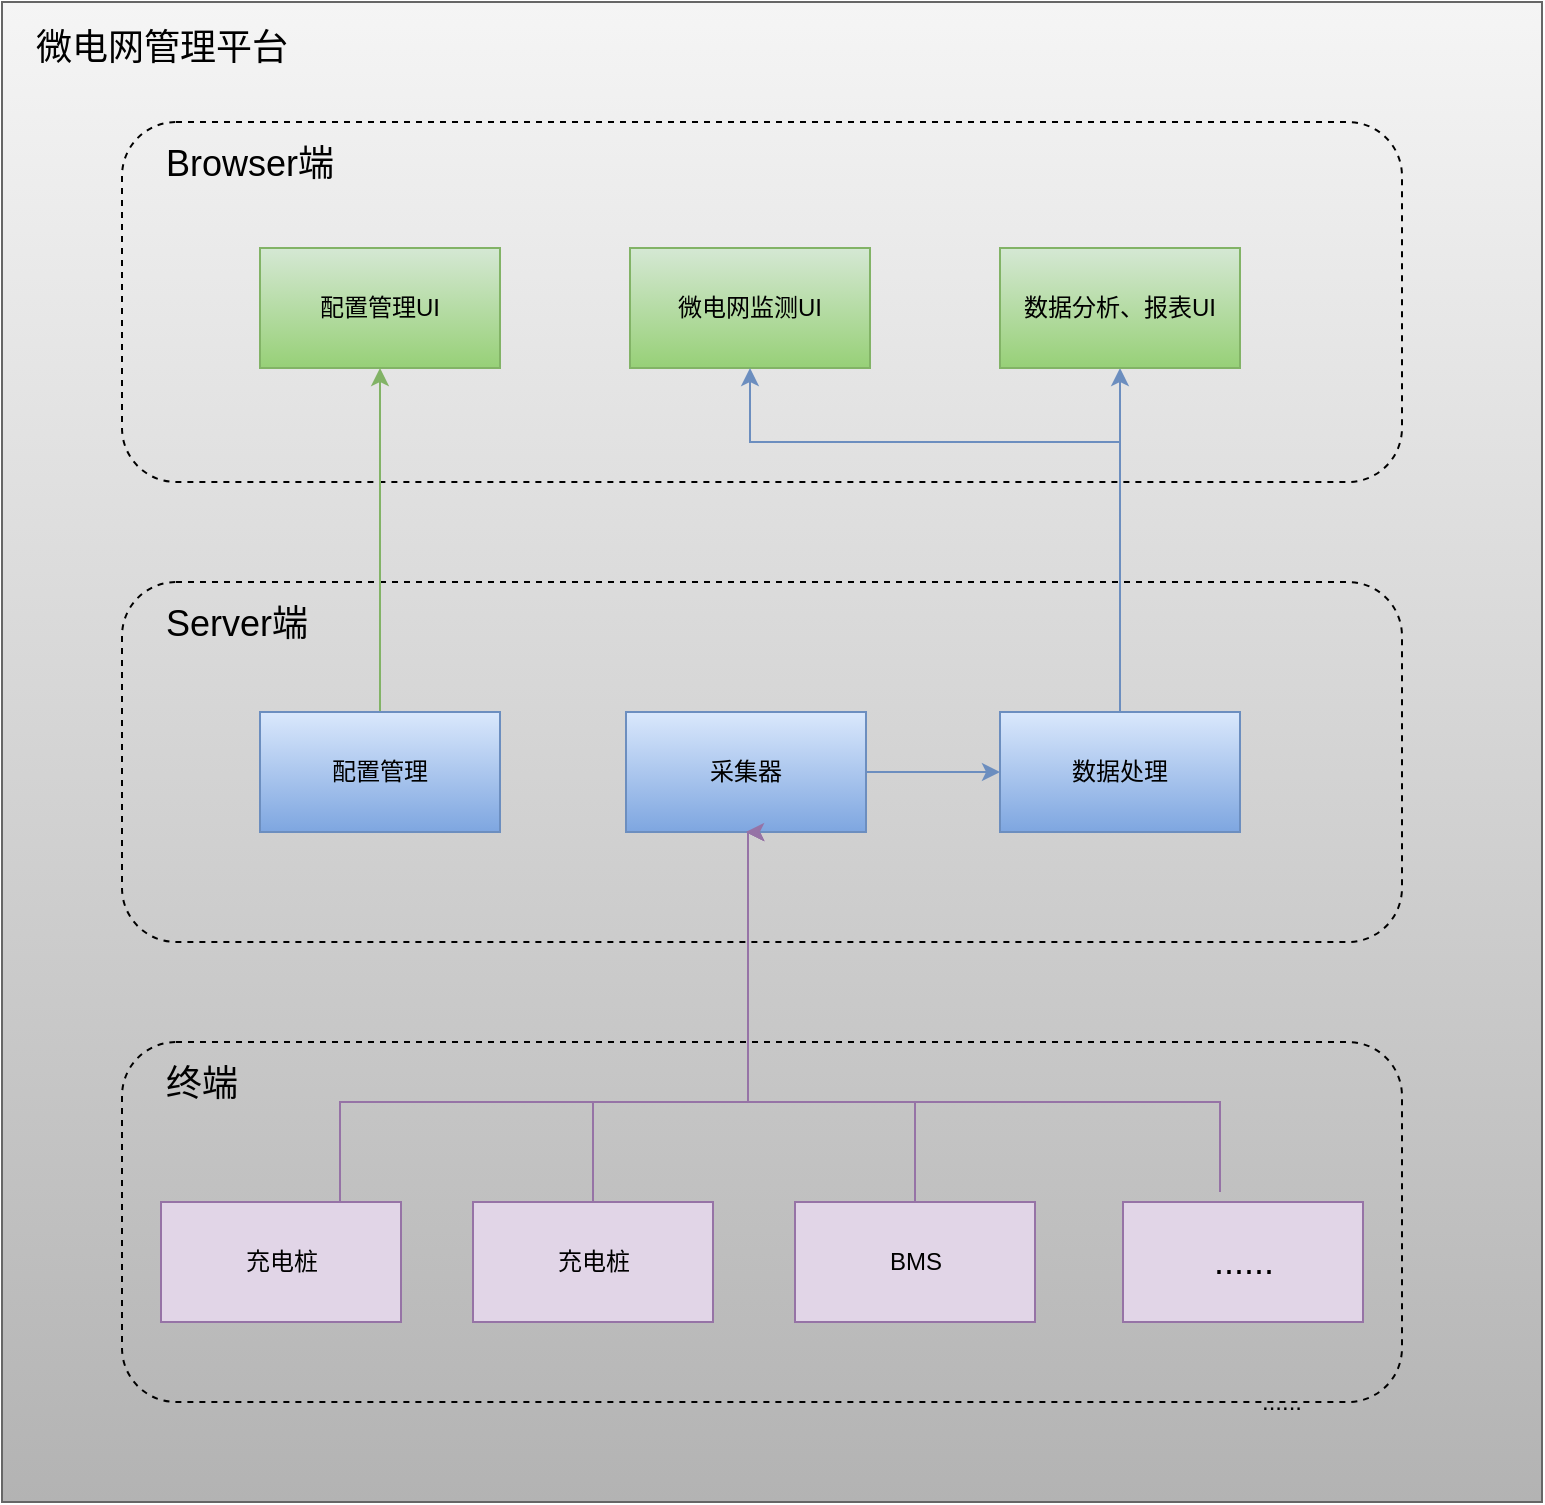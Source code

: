 <mxfile version="21.6.8" type="github">
  <diagram name="第 1 页" id="cHb1YN-oYYoYb4iAjXWB">
    <mxGraphModel dx="1426" dy="747" grid="1" gridSize="10" guides="1" tooltips="1" connect="1" arrows="1" fold="1" page="1" pageScale="1" pageWidth="827" pageHeight="1169" math="0" shadow="0">
      <root>
        <mxCell id="0" />
        <mxCell id="1" parent="0" />
        <mxCell id="2oPk_KFz5OO0q4OnI_3X-2" value="&amp;nbsp; &amp;nbsp;微电网管理平台" style="rounded=0;whiteSpace=wrap;html=1;fillColor=#f5f5f5;strokeColor=#666666;gradientColor=#b3b3b3;align=left;verticalAlign=top;fontSize=18;spacingTop=6;" vertex="1" parent="1">
          <mxGeometry x="40" y="30" width="770" height="750" as="geometry" />
        </mxCell>
        <mxCell id="Mm6SVChQ33-bJFCGCcxM-1" value="&amp;nbsp; &amp;nbsp; Browser端" style="rounded=1;whiteSpace=wrap;html=1;dashed=1;fillColor=none;align=left;verticalAlign=top;fontSize=18;spacingTop=4;" parent="1" vertex="1">
          <mxGeometry x="100" y="90" width="640" height="180" as="geometry" />
        </mxCell>
        <mxCell id="Mm6SVChQ33-bJFCGCcxM-3" value="微电网监测UI" style="rounded=0;whiteSpace=wrap;html=1;fillColor=#d5e8d4;gradientColor=#97d077;strokeColor=#82b366;" parent="1" vertex="1">
          <mxGeometry x="354" y="153" width="120" height="60" as="geometry" />
        </mxCell>
        <mxCell id="Mm6SVChQ33-bJFCGCcxM-4" value="配置管理UI" style="rounded=0;whiteSpace=wrap;html=1;fillColor=#d5e8d4;gradientColor=#97d077;strokeColor=#82b366;" parent="1" vertex="1">
          <mxGeometry x="169" y="153" width="120" height="60" as="geometry" />
        </mxCell>
        <mxCell id="Mm6SVChQ33-bJFCGCcxM-5" value="&amp;nbsp; &amp;nbsp; Server端" style="rounded=1;whiteSpace=wrap;html=1;dashed=1;fillColor=none;align=left;verticalAlign=top;fontSize=18;spacingTop=4;" parent="1" vertex="1">
          <mxGeometry x="100" y="320" width="640" height="180" as="geometry" />
        </mxCell>
        <mxCell id="Mm6SVChQ33-bJFCGCcxM-7" value="&amp;nbsp; &amp;nbsp; 终端" style="rounded=1;whiteSpace=wrap;html=1;dashed=1;fillColor=none;align=left;verticalAlign=top;fontSize=18;spacingTop=4;" parent="1" vertex="1">
          <mxGeometry x="100" y="550" width="640" height="180" as="geometry" />
        </mxCell>
        <mxCell id="2oPk_KFz5OO0q4OnI_3X-13" style="edgeStyle=orthogonalEdgeStyle;rounded=0;orthogonalLoop=1;jettySize=auto;html=1;entryX=0.5;entryY=1;entryDx=0;entryDy=0;strokeColor=#9673A6;" edge="1" parent="1" source="Mm6SVChQ33-bJFCGCcxM-6" target="Mm6SVChQ33-bJFCGCcxM-11">
          <mxGeometry relative="1" as="geometry">
            <Array as="points">
              <mxPoint x="209" y="580" />
              <mxPoint x="413" y="580" />
            </Array>
          </mxGeometry>
        </mxCell>
        <mxCell id="Mm6SVChQ33-bJFCGCcxM-6" value="充电桩" style="rounded=0;whiteSpace=wrap;html=1;fillColor=#e1d5e7;strokeColor=#9673a6;" parent="1" vertex="1">
          <mxGeometry x="119.5" y="630" width="120" height="60" as="geometry" />
        </mxCell>
        <mxCell id="2oPk_KFz5OO0q4OnI_3X-14" style="edgeStyle=orthogonalEdgeStyle;rounded=0;orthogonalLoop=1;jettySize=auto;html=1;entryX=0.5;entryY=1;entryDx=0;entryDy=0;strokeColor=#9673A6;" edge="1" parent="1" source="Mm6SVChQ33-bJFCGCcxM-8" target="Mm6SVChQ33-bJFCGCcxM-11">
          <mxGeometry relative="1" as="geometry">
            <Array as="points">
              <mxPoint x="336" y="580" />
              <mxPoint x="413" y="580" />
            </Array>
          </mxGeometry>
        </mxCell>
        <mxCell id="Mm6SVChQ33-bJFCGCcxM-8" value="充电桩" style="rounded=0;whiteSpace=wrap;html=1;fillColor=#e1d5e7;strokeColor=#9673a6;" parent="1" vertex="1">
          <mxGeometry x="275.5" y="630" width="120" height="60" as="geometry" />
        </mxCell>
        <mxCell id="2oPk_KFz5OO0q4OnI_3X-15" style="edgeStyle=orthogonalEdgeStyle;rounded=0;orthogonalLoop=1;jettySize=auto;html=1;entryX=0.5;entryY=1;entryDx=0;entryDy=0;strokeColor=#9673A6;" edge="1" parent="1" source="Mm6SVChQ33-bJFCGCcxM-9" target="Mm6SVChQ33-bJFCGCcxM-11">
          <mxGeometry relative="1" as="geometry">
            <Array as="points">
              <mxPoint x="497" y="580" />
              <mxPoint x="413" y="580" />
            </Array>
          </mxGeometry>
        </mxCell>
        <mxCell id="Mm6SVChQ33-bJFCGCcxM-9" value="BMS" style="rounded=0;whiteSpace=wrap;html=1;fillColor=#e1d5e7;strokeColor=#9673a6;" parent="1" vertex="1">
          <mxGeometry x="436.5" y="630" width="120" height="60" as="geometry" />
        </mxCell>
        <mxCell id="Mm6SVChQ33-bJFCGCcxM-10" value="......" style="text;html=1;strokeColor=none;fillColor=none;align=center;verticalAlign=middle;whiteSpace=wrap;rounded=0;" parent="1" vertex="1">
          <mxGeometry x="650" y="715" width="60" height="30" as="geometry" />
        </mxCell>
        <mxCell id="2oPk_KFz5OO0q4OnI_3X-19" style="edgeStyle=orthogonalEdgeStyle;rounded=0;orthogonalLoop=1;jettySize=auto;html=1;strokeColor=#6C8EBF;" edge="1" parent="1" source="Mm6SVChQ33-bJFCGCcxM-11" target="Mm6SVChQ33-bJFCGCcxM-12">
          <mxGeometry relative="1" as="geometry" />
        </mxCell>
        <mxCell id="Mm6SVChQ33-bJFCGCcxM-11" value="采集器" style="rounded=0;whiteSpace=wrap;html=1;fillColor=#dae8fc;gradientColor=#7ea6e0;strokeColor=#6c8ebf;" parent="1" vertex="1">
          <mxGeometry x="352" y="385" width="120" height="60" as="geometry" />
        </mxCell>
        <mxCell id="2oPk_KFz5OO0q4OnI_3X-20" style="edgeStyle=orthogonalEdgeStyle;rounded=0;orthogonalLoop=1;jettySize=auto;html=1;strokeColor=#6C8EBF;" edge="1" parent="1" source="Mm6SVChQ33-bJFCGCcxM-12" target="Mm6SVChQ33-bJFCGCcxM-14">
          <mxGeometry relative="1" as="geometry" />
        </mxCell>
        <mxCell id="2oPk_KFz5OO0q4OnI_3X-22" style="edgeStyle=orthogonalEdgeStyle;rounded=0;orthogonalLoop=1;jettySize=auto;html=1;entryX=0.5;entryY=1;entryDx=0;entryDy=0;strokeColor=#6C8EBF;" edge="1" parent="1" source="Mm6SVChQ33-bJFCGCcxM-12" target="Mm6SVChQ33-bJFCGCcxM-3">
          <mxGeometry relative="1" as="geometry">
            <Array as="points">
              <mxPoint x="599" y="250" />
              <mxPoint x="414" y="250" />
            </Array>
          </mxGeometry>
        </mxCell>
        <mxCell id="Mm6SVChQ33-bJFCGCcxM-12" value="数据处理" style="rounded=0;whiteSpace=wrap;html=1;fillColor=#dae8fc;gradientColor=#7ea6e0;strokeColor=#6c8ebf;" parent="1" vertex="1">
          <mxGeometry x="539" y="385" width="120" height="60" as="geometry" />
        </mxCell>
        <mxCell id="2oPk_KFz5OO0q4OnI_3X-18" style="edgeStyle=orthogonalEdgeStyle;rounded=0;orthogonalLoop=1;jettySize=auto;html=1;entryX=0.5;entryY=1;entryDx=0;entryDy=0;strokeColor=#82B366;" edge="1" parent="1" source="Mm6SVChQ33-bJFCGCcxM-13" target="Mm6SVChQ33-bJFCGCcxM-4">
          <mxGeometry relative="1" as="geometry" />
        </mxCell>
        <mxCell id="Mm6SVChQ33-bJFCGCcxM-13" value="配置管理" style="rounded=0;whiteSpace=wrap;html=1;fillColor=#dae8fc;gradientColor=#7ea6e0;strokeColor=#6c8ebf;" parent="1" vertex="1">
          <mxGeometry x="169" y="385" width="120" height="60" as="geometry" />
        </mxCell>
        <mxCell id="Mm6SVChQ33-bJFCGCcxM-14" value="数据分析、报表UI" style="rounded=0;whiteSpace=wrap;html=1;fillColor=#d5e8d4;gradientColor=#97d077;strokeColor=#82b366;" parent="1" vertex="1">
          <mxGeometry x="539" y="153" width="120" height="60" as="geometry" />
        </mxCell>
        <mxCell id="2oPk_KFz5OO0q4OnI_3X-16" style="edgeStyle=orthogonalEdgeStyle;rounded=0;orthogonalLoop=1;jettySize=auto;html=1;entryX=0.5;entryY=1;entryDx=0;entryDy=0;strokeColor=#9673A6;" edge="1" parent="1" target="Mm6SVChQ33-bJFCGCcxM-11">
          <mxGeometry relative="1" as="geometry">
            <mxPoint x="649" y="625" as="sourcePoint" />
            <Array as="points">
              <mxPoint x="649" y="580" />
              <mxPoint x="413" y="580" />
            </Array>
          </mxGeometry>
        </mxCell>
        <mxCell id="2oPk_KFz5OO0q4OnI_3X-17" value="......" style="rounded=0;whiteSpace=wrap;html=1;fillColor=#e1d5e7;strokeColor=#9673a6;fontSize=18;" vertex="1" parent="1">
          <mxGeometry x="600.5" y="630" width="120" height="60" as="geometry" />
        </mxCell>
      </root>
    </mxGraphModel>
  </diagram>
</mxfile>
